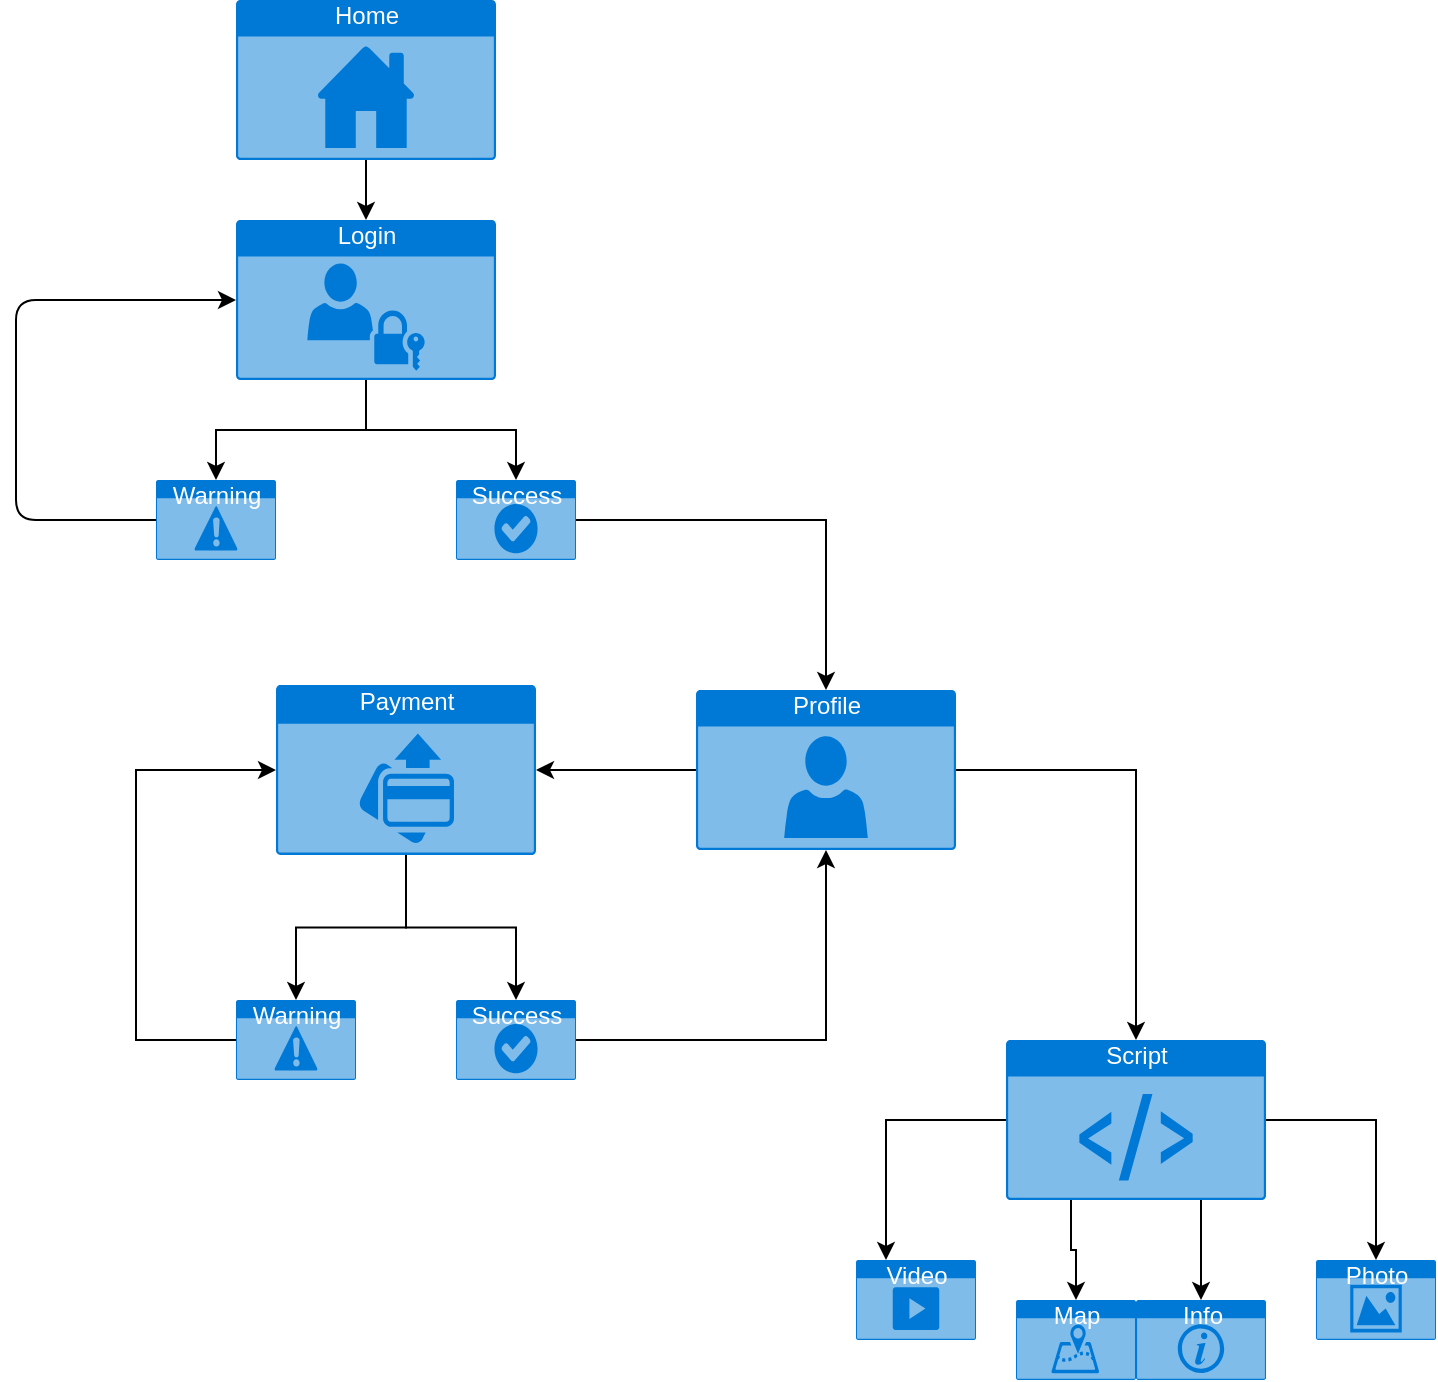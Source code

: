 <mxfile version="14.2.9" type="github">
  <diagram id="bZTbZ5O3OS-NT0CGZMS1" name="Page-1">
    <mxGraphModel dx="946" dy="614" grid="1" gridSize="10" guides="1" tooltips="1" connect="1" arrows="1" fold="1" page="1" pageScale="1" pageWidth="2336" pageHeight="1654" math="0" shadow="0">
      <root>
        <mxCell id="0" />
        <mxCell id="1" parent="0" />
        <mxCell id="xK0-ojXZeJw3lbWUg3sg-16" style="edgeStyle=orthogonalEdgeStyle;rounded=0;orthogonalLoop=1;jettySize=auto;html=1;entryX=0.5;entryY=0;entryDx=0;entryDy=0;entryPerimeter=0;" edge="1" parent="1" source="xK0-ojXZeJw3lbWUg3sg-1" target="xK0-ojXZeJw3lbWUg3sg-4">
          <mxGeometry relative="1" as="geometry" />
        </mxCell>
        <mxCell id="xK0-ojXZeJw3lbWUg3sg-1" value="Home" style="html=1;strokeColor=none;fillColor=#0079D6;labelPosition=center;verticalLabelPosition=middle;verticalAlign=top;align=center;fontSize=12;outlineConnect=0;spacingTop=-6;fontColor=#FFFFFF;shape=mxgraph.sitemap.home;" vertex="1" parent="1">
          <mxGeometry x="430" width="130" height="80" as="geometry" />
        </mxCell>
        <mxCell id="xK0-ojXZeJw3lbWUg3sg-19" style="edgeStyle=orthogonalEdgeStyle;rounded=0;orthogonalLoop=1;jettySize=auto;html=1;entryX=0.5;entryY=0;entryDx=0;entryDy=0;entryPerimeter=0;" edge="1" parent="1" source="xK0-ojXZeJw3lbWUg3sg-4" target="xK0-ojXZeJw3lbWUg3sg-13">
          <mxGeometry relative="1" as="geometry" />
        </mxCell>
        <mxCell id="xK0-ojXZeJw3lbWUg3sg-20" style="edgeStyle=orthogonalEdgeStyle;rounded=0;orthogonalLoop=1;jettySize=auto;html=1;entryX=0.5;entryY=0;entryDx=0;entryDy=0;entryPerimeter=0;" edge="1" parent="1" source="xK0-ojXZeJw3lbWUg3sg-4" target="xK0-ojXZeJw3lbWUg3sg-14">
          <mxGeometry relative="1" as="geometry" />
        </mxCell>
        <mxCell id="xK0-ojXZeJw3lbWUg3sg-4" value="Login" style="html=1;strokeColor=none;fillColor=#0079D6;labelPosition=center;verticalLabelPosition=middle;verticalAlign=top;align=center;fontSize=12;outlineConnect=0;spacingTop=-6;fontColor=#FFFFFF;shape=mxgraph.sitemap.login;" vertex="1" parent="1">
          <mxGeometry x="430" y="110" width="130" height="80" as="geometry" />
        </mxCell>
        <mxCell id="xK0-ojXZeJw3lbWUg3sg-5" value="Map" style="html=1;strokeColor=none;fillColor=#0079D6;labelPosition=center;verticalLabelPosition=middle;verticalAlign=top;align=center;fontSize=12;outlineConnect=0;spacingTop=-6;fontColor=#FFFFFF;shape=mxgraph.sitemap.map;" vertex="1" parent="1">
          <mxGeometry x="820" y="650" width="60" height="40" as="geometry" />
        </mxCell>
        <mxCell id="xK0-ojXZeJw3lbWUg3sg-6" value="Photo" style="html=1;strokeColor=none;fillColor=#0079D6;labelPosition=center;verticalLabelPosition=middle;verticalAlign=top;align=center;fontSize=12;outlineConnect=0;spacingTop=-6;fontColor=#FFFFFF;shape=mxgraph.sitemap.photo;" vertex="1" parent="1">
          <mxGeometry x="970" y="630" width="60" height="40" as="geometry" />
        </mxCell>
        <mxCell id="xK0-ojXZeJw3lbWUg3sg-25" style="edgeStyle=orthogonalEdgeStyle;rounded=0;orthogonalLoop=1;jettySize=auto;html=1;entryX=0.5;entryY=0;entryDx=0;entryDy=0;entryPerimeter=0;startArrow=none;startFill=0;endArrow=classic;endFill=1;" edge="1" parent="1" source="xK0-ojXZeJw3lbWUg3sg-7" target="xK0-ojXZeJw3lbWUg3sg-11">
          <mxGeometry relative="1" as="geometry" />
        </mxCell>
        <mxCell id="xK0-ojXZeJw3lbWUg3sg-27" style="edgeStyle=orthogonalEdgeStyle;rounded=0;orthogonalLoop=1;jettySize=auto;html=1;startArrow=none;startFill=0;endArrow=classic;endFill=1;" edge="1" parent="1" source="xK0-ojXZeJw3lbWUg3sg-7" target="xK0-ojXZeJw3lbWUg3sg-9">
          <mxGeometry relative="1" as="geometry" />
        </mxCell>
        <mxCell id="xK0-ojXZeJw3lbWUg3sg-7" value="Payment" style="html=1;strokeColor=none;fillColor=#0079D6;labelPosition=center;verticalLabelPosition=middle;verticalAlign=top;align=center;fontSize=12;outlineConnect=0;spacingTop=-6;fontColor=#FFFFFF;shape=mxgraph.sitemap.payment;" vertex="1" parent="1">
          <mxGeometry x="450" y="342.5" width="130" height="85" as="geometry" />
        </mxCell>
        <mxCell id="xK0-ojXZeJw3lbWUg3sg-29" style="edgeStyle=orthogonalEdgeStyle;rounded=0;orthogonalLoop=1;jettySize=auto;html=1;entryX=1;entryY=0.5;entryDx=0;entryDy=0;entryPerimeter=0;startArrow=none;startFill=0;endArrow=classic;endFill=1;" edge="1" parent="1" source="xK0-ojXZeJw3lbWUg3sg-8" target="xK0-ojXZeJw3lbWUg3sg-7">
          <mxGeometry relative="1" as="geometry" />
        </mxCell>
        <mxCell id="xK0-ojXZeJw3lbWUg3sg-32" style="edgeStyle=orthogonalEdgeStyle;rounded=0;orthogonalLoop=1;jettySize=auto;html=1;entryX=0.5;entryY=0;entryDx=0;entryDy=0;entryPerimeter=0;startArrow=none;startFill=0;endArrow=classic;endFill=1;" edge="1" parent="1" source="xK0-ojXZeJw3lbWUg3sg-8" target="xK0-ojXZeJw3lbWUg3sg-12">
          <mxGeometry relative="1" as="geometry" />
        </mxCell>
        <mxCell id="xK0-ojXZeJw3lbWUg3sg-8" value="Profile" style="html=1;strokeColor=none;fillColor=#0079D6;labelPosition=center;verticalLabelPosition=middle;verticalAlign=top;align=center;fontSize=12;outlineConnect=0;spacingTop=-6;fontColor=#FFFFFF;shape=mxgraph.sitemap.profile;" vertex="1" parent="1">
          <mxGeometry x="660" y="345" width="130" height="80" as="geometry" />
        </mxCell>
        <mxCell id="xK0-ojXZeJw3lbWUg3sg-31" style="edgeStyle=orthogonalEdgeStyle;rounded=0;orthogonalLoop=1;jettySize=auto;html=1;entryX=0.5;entryY=1;entryDx=0;entryDy=0;entryPerimeter=0;startArrow=none;startFill=0;endArrow=classic;endFill=1;" edge="1" parent="1" source="xK0-ojXZeJw3lbWUg3sg-9" target="xK0-ojXZeJw3lbWUg3sg-8">
          <mxGeometry relative="1" as="geometry" />
        </mxCell>
        <mxCell id="xK0-ojXZeJw3lbWUg3sg-9" value="Success" style="html=1;strokeColor=none;fillColor=#0079D6;labelPosition=center;verticalLabelPosition=middle;verticalAlign=top;align=center;fontSize=12;outlineConnect=0;spacingTop=-6;fontColor=#FFFFFF;shape=mxgraph.sitemap.success;" vertex="1" parent="1">
          <mxGeometry x="540" y="500" width="60" height="40" as="geometry" />
        </mxCell>
        <mxCell id="xK0-ojXZeJw3lbWUg3sg-10" value="Video" style="html=1;strokeColor=none;fillColor=#0079D6;labelPosition=center;verticalLabelPosition=middle;verticalAlign=top;align=center;fontSize=12;outlineConnect=0;spacingTop=-6;fontColor=#FFFFFF;shape=mxgraph.sitemap.video;" vertex="1" parent="1">
          <mxGeometry x="740" y="630" width="60" height="40" as="geometry" />
        </mxCell>
        <mxCell id="xK0-ojXZeJw3lbWUg3sg-30" style="edgeStyle=orthogonalEdgeStyle;rounded=0;orthogonalLoop=1;jettySize=auto;html=1;startArrow=none;startFill=0;endArrow=classic;endFill=1;entryX=0;entryY=0.5;entryDx=0;entryDy=0;entryPerimeter=0;" edge="1" parent="1" source="xK0-ojXZeJw3lbWUg3sg-11" target="xK0-ojXZeJw3lbWUg3sg-7">
          <mxGeometry relative="1" as="geometry">
            <mxPoint x="380" y="370" as="targetPoint" />
            <Array as="points">
              <mxPoint x="380" y="520" />
              <mxPoint x="380" y="385" />
            </Array>
          </mxGeometry>
        </mxCell>
        <mxCell id="xK0-ojXZeJw3lbWUg3sg-11" value="Warning" style="html=1;strokeColor=none;fillColor=#0079D6;labelPosition=center;verticalLabelPosition=middle;verticalAlign=top;align=center;fontSize=12;outlineConnect=0;spacingTop=-6;fontColor=#FFFFFF;shape=mxgraph.sitemap.warning;" vertex="1" parent="1">
          <mxGeometry x="430" y="500" width="60" height="40" as="geometry" />
        </mxCell>
        <mxCell id="xK0-ojXZeJw3lbWUg3sg-34" style="edgeStyle=orthogonalEdgeStyle;rounded=0;orthogonalLoop=1;jettySize=auto;html=1;entryX=0.25;entryY=0;entryDx=0;entryDy=0;entryPerimeter=0;startArrow=none;startFill=0;endArrow=classic;endFill=1;" edge="1" parent="1" source="xK0-ojXZeJw3lbWUg3sg-12" target="xK0-ojXZeJw3lbWUg3sg-10">
          <mxGeometry relative="1" as="geometry" />
        </mxCell>
        <mxCell id="xK0-ojXZeJw3lbWUg3sg-36" style="edgeStyle=orthogonalEdgeStyle;rounded=0;orthogonalLoop=1;jettySize=auto;html=1;startArrow=none;startFill=0;endArrow=classic;endFill=1;" edge="1" parent="1" source="xK0-ojXZeJw3lbWUg3sg-12" target="xK0-ojXZeJw3lbWUg3sg-6">
          <mxGeometry relative="1" as="geometry" />
        </mxCell>
        <mxCell id="xK0-ojXZeJw3lbWUg3sg-37" style="edgeStyle=orthogonalEdgeStyle;rounded=0;orthogonalLoop=1;jettySize=auto;html=1;startArrow=none;startFill=0;endArrow=classic;endFill=1;exitX=0.25;exitY=1;exitDx=0;exitDy=0;exitPerimeter=0;" edge="1" parent="1" source="xK0-ojXZeJw3lbWUg3sg-12" target="xK0-ojXZeJw3lbWUg3sg-5">
          <mxGeometry relative="1" as="geometry" />
        </mxCell>
        <mxCell id="xK0-ojXZeJw3lbWUg3sg-12" value="Script" style="html=1;strokeColor=none;fillColor=#0079D6;labelPosition=center;verticalLabelPosition=middle;verticalAlign=top;align=center;fontSize=12;outlineConnect=0;spacingTop=-6;fontColor=#FFFFFF;shape=mxgraph.sitemap.script;" vertex="1" parent="1">
          <mxGeometry x="815" y="520" width="130" height="80" as="geometry" />
        </mxCell>
        <mxCell id="xK0-ojXZeJw3lbWUg3sg-28" style="edgeStyle=orthogonalEdgeStyle;rounded=0;orthogonalLoop=1;jettySize=auto;html=1;entryX=0.5;entryY=0;entryDx=0;entryDy=0;entryPerimeter=0;startArrow=none;startFill=0;endArrow=classic;endFill=1;" edge="1" parent="1" source="xK0-ojXZeJw3lbWUg3sg-13" target="xK0-ojXZeJw3lbWUg3sg-8">
          <mxGeometry relative="1" as="geometry" />
        </mxCell>
        <mxCell id="xK0-ojXZeJw3lbWUg3sg-13" value="Success" style="html=1;strokeColor=none;fillColor=#0079D6;labelPosition=center;verticalLabelPosition=middle;verticalAlign=top;align=center;fontSize=12;outlineConnect=0;spacingTop=-6;fontColor=#FFFFFF;shape=mxgraph.sitemap.success;" vertex="1" parent="1">
          <mxGeometry x="540" y="240" width="60" height="40" as="geometry" />
        </mxCell>
        <mxCell id="xK0-ojXZeJw3lbWUg3sg-14" value="Warning" style="html=1;strokeColor=none;fillColor=#0079D6;labelPosition=center;verticalLabelPosition=middle;verticalAlign=top;align=center;fontSize=12;outlineConnect=0;spacingTop=-6;fontColor=#FFFFFF;shape=mxgraph.sitemap.warning;" vertex="1" parent="1">
          <mxGeometry x="390" y="240" width="60" height="40" as="geometry" />
        </mxCell>
        <mxCell id="xK0-ojXZeJw3lbWUg3sg-22" value="" style="endArrow=none;html=1;entryX=0;entryY=0.5;entryDx=0;entryDy=0;entryPerimeter=0;exitX=0;exitY=0.5;exitDx=0;exitDy=0;exitPerimeter=0;endFill=0;startArrow=classic;startFill=1;" edge="1" parent="1" source="xK0-ojXZeJw3lbWUg3sg-4" target="xK0-ojXZeJw3lbWUg3sg-14">
          <mxGeometry width="50" height="50" relative="1" as="geometry">
            <mxPoint x="320" y="40" as="sourcePoint" />
            <mxPoint x="370" y="260" as="targetPoint" />
            <Array as="points">
              <mxPoint x="320" y="150" />
              <mxPoint x="320" y="260" />
            </Array>
          </mxGeometry>
        </mxCell>
        <mxCell id="xK0-ojXZeJw3lbWUg3sg-33" value="Info" style="html=1;strokeColor=none;fillColor=#0079D6;labelPosition=center;verticalLabelPosition=middle;verticalAlign=top;align=center;fontSize=12;outlineConnect=0;spacingTop=-6;fontColor=#FFFFFF;shape=mxgraph.sitemap.info;" vertex="1" parent="1">
          <mxGeometry x="880" y="650" width="65" height="40" as="geometry" />
        </mxCell>
        <mxCell id="xK0-ojXZeJw3lbWUg3sg-39" value="" style="endArrow=classic;html=1;exitX=0.75;exitY=1;exitDx=0;exitDy=0;exitPerimeter=0;endFill=1;" edge="1" parent="1" source="xK0-ojXZeJw3lbWUg3sg-12" target="xK0-ojXZeJw3lbWUg3sg-33">
          <mxGeometry width="50" height="50" relative="1" as="geometry">
            <mxPoint x="640" y="580" as="sourcePoint" />
            <mxPoint x="690" y="530" as="targetPoint" />
          </mxGeometry>
        </mxCell>
      </root>
    </mxGraphModel>
  </diagram>
</mxfile>
